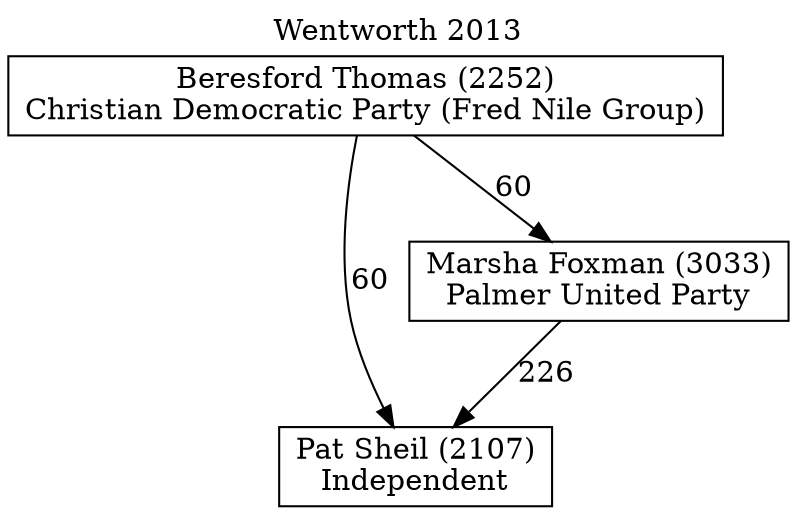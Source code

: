 // House preference flow
digraph "Pat Sheil (2107)_Wentworth_2013" {
	graph [label="Wentworth 2013" labelloc=t mclimit=10]
	node [shape=box]
	"Pat Sheil (2107)" [label="Pat Sheil (2107)
Independent"]
	"Marsha Foxman (3033)" [label="Marsha Foxman (3033)
Palmer United Party"]
	"Beresford Thomas (2252)" [label="Beresford Thomas (2252)
Christian Democratic Party (Fred Nile Group)"]
	"Marsha Foxman (3033)" -> "Pat Sheil (2107)" [label=226]
	"Beresford Thomas (2252)" -> "Marsha Foxman (3033)" [label=60]
	"Beresford Thomas (2252)" -> "Pat Sheil (2107)" [label=60]
}
